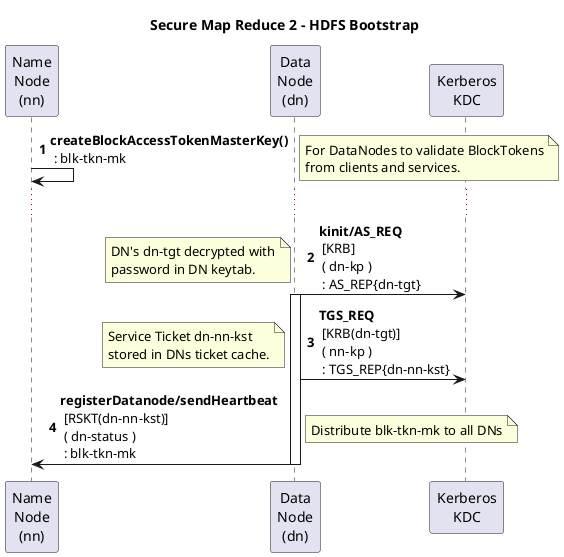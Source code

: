 @startuml
title Secure Map Reduce 2 - HDFS Bootstrap
autonumber
'hide footbox

participant "Name\nNode\n(nn)" as NN
participant "Data\nNode\n(dn)" as DN
'participant "Client\n(c)" as C
'participant "Resource\nManager\n(rm)" as RM
'participant "Node\nManager\n(nm)" as NM
'participant "Shuffle\nHandler\n(ss)" as SS
'participant "History\nServer\n(hs)" as HS
'participant "Application\nMaster\n(am)" as AM
'participant "Client\nService\n(cs)" as CS
'participant "Application\nContainer\n(ac)" as AC #red
'participant "Task\n(t)" as T #orange
'participant "File\nSystem\n(fs)" as FS
participant "Kerberos\nKDC" as KDC

'note over RM,DN #green: QUESTION: ?

'1
NN->NN: <b>createBlockAccessTokenMasterKey()\n : blk-tkn-mk
  note right: For DataNodes to validate BlockTokens\nfrom clients and services.

...

'2
DN->KDC:<b>kinit/AS_REQ\n [KRB]\n ( dn-kp )\n : AS_REP{dn-tgt}
  note left: DN's dn-tgt decrypted with\npassword in DN keytab.
  activate DN

'3
DN->KDC:<b>TGS_REQ\n [KRB(dn-tgt)]\n ( nn-kp )\n : TGS_REP{dn-nn-kst}
  note left: Service Ticket dn-nn-kst\nstored in DNs ticket cache.

'4
DN->NN: <b>registerDatanode/sendHeartbeat\n [RSKT(dn-nn-kst)]\n ( dn-status )\n : blk-tkn-mk
  note right: Distribute blk-tkn-mk to all DNs
  deactivate DN

@enduml